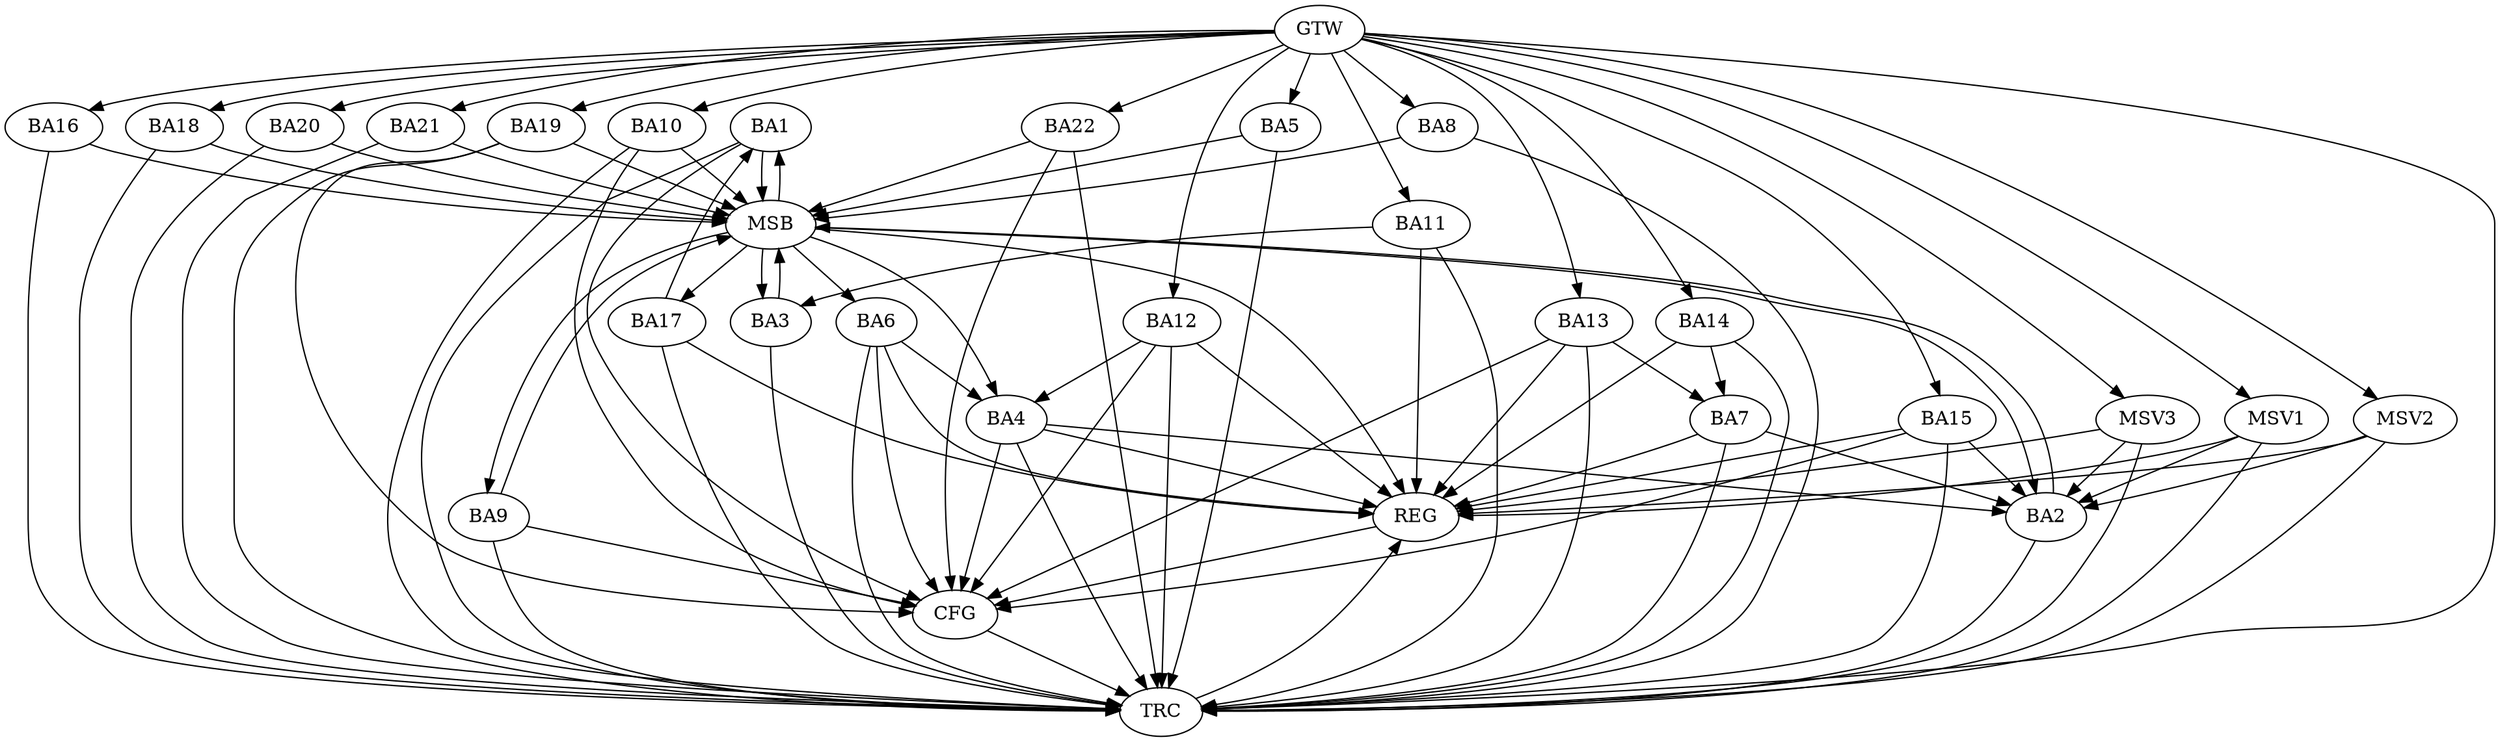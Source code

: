 strict digraph G {
  BA1 [ label="BA1" ];
  BA2 [ label="BA2" ];
  BA3 [ label="BA3" ];
  BA4 [ label="BA4" ];
  BA5 [ label="BA5" ];
  BA6 [ label="BA6" ];
  BA7 [ label="BA7" ];
  BA8 [ label="BA8" ];
  BA9 [ label="BA9" ];
  BA10 [ label="BA10" ];
  BA11 [ label="BA11" ];
  BA12 [ label="BA12" ];
  BA13 [ label="BA13" ];
  BA14 [ label="BA14" ];
  BA15 [ label="BA15" ];
  BA16 [ label="BA16" ];
  BA17 [ label="BA17" ];
  BA18 [ label="BA18" ];
  BA19 [ label="BA19" ];
  BA20 [ label="BA20" ];
  BA21 [ label="BA21" ];
  BA22 [ label="BA22" ];
  GTW [ label="GTW" ];
  REG [ label="REG" ];
  MSB [ label="MSB" ];
  CFG [ label="CFG" ];
  TRC [ label="TRC" ];
  MSV1 [ label="MSV1" ];
  MSV2 [ label="MSV2" ];
  MSV3 [ label="MSV3" ];
  BA4 -> BA2;
  BA6 -> BA4;
  BA7 -> BA2;
  BA11 -> BA3;
  BA12 -> BA4;
  BA13 -> BA7;
  BA14 -> BA7;
  BA15 -> BA2;
  BA17 -> BA1;
  GTW -> BA5;
  GTW -> BA8;
  GTW -> BA10;
  GTW -> BA11;
  GTW -> BA12;
  GTW -> BA13;
  GTW -> BA14;
  GTW -> BA15;
  GTW -> BA16;
  GTW -> BA18;
  GTW -> BA19;
  GTW -> BA20;
  GTW -> BA21;
  GTW -> BA22;
  BA4 -> REG;
  BA6 -> REG;
  BA7 -> REG;
  BA11 -> REG;
  BA12 -> REG;
  BA13 -> REG;
  BA14 -> REG;
  BA15 -> REG;
  BA17 -> REG;
  BA1 -> MSB;
  MSB -> BA2;
  MSB -> REG;
  BA2 -> MSB;
  MSB -> BA1;
  BA3 -> MSB;
  BA5 -> MSB;
  MSB -> BA4;
  BA8 -> MSB;
  BA9 -> MSB;
  BA10 -> MSB;
  MSB -> BA9;
  BA16 -> MSB;
  MSB -> BA3;
  BA18 -> MSB;
  MSB -> BA6;
  BA19 -> MSB;
  BA20 -> MSB;
  MSB -> BA17;
  BA21 -> MSB;
  BA22 -> MSB;
  BA6 -> CFG;
  BA22 -> CFG;
  BA13 -> CFG;
  BA4 -> CFG;
  BA9 -> CFG;
  BA10 -> CFG;
  BA19 -> CFG;
  BA15 -> CFG;
  BA1 -> CFG;
  BA12 -> CFG;
  REG -> CFG;
  BA1 -> TRC;
  BA2 -> TRC;
  BA3 -> TRC;
  BA4 -> TRC;
  BA5 -> TRC;
  BA6 -> TRC;
  BA7 -> TRC;
  BA8 -> TRC;
  BA9 -> TRC;
  BA10 -> TRC;
  BA11 -> TRC;
  BA12 -> TRC;
  BA13 -> TRC;
  BA14 -> TRC;
  BA15 -> TRC;
  BA16 -> TRC;
  BA17 -> TRC;
  BA18 -> TRC;
  BA19 -> TRC;
  BA20 -> TRC;
  BA21 -> TRC;
  BA22 -> TRC;
  GTW -> TRC;
  CFG -> TRC;
  TRC -> REG;
  MSV1 -> BA2;
  GTW -> MSV1;
  MSV1 -> REG;
  MSV1 -> TRC;
  MSV2 -> BA2;
  GTW -> MSV2;
  MSV2 -> REG;
  MSV2 -> TRC;
  MSV3 -> BA2;
  GTW -> MSV3;
  MSV3 -> REG;
  MSV3 -> TRC;
}
